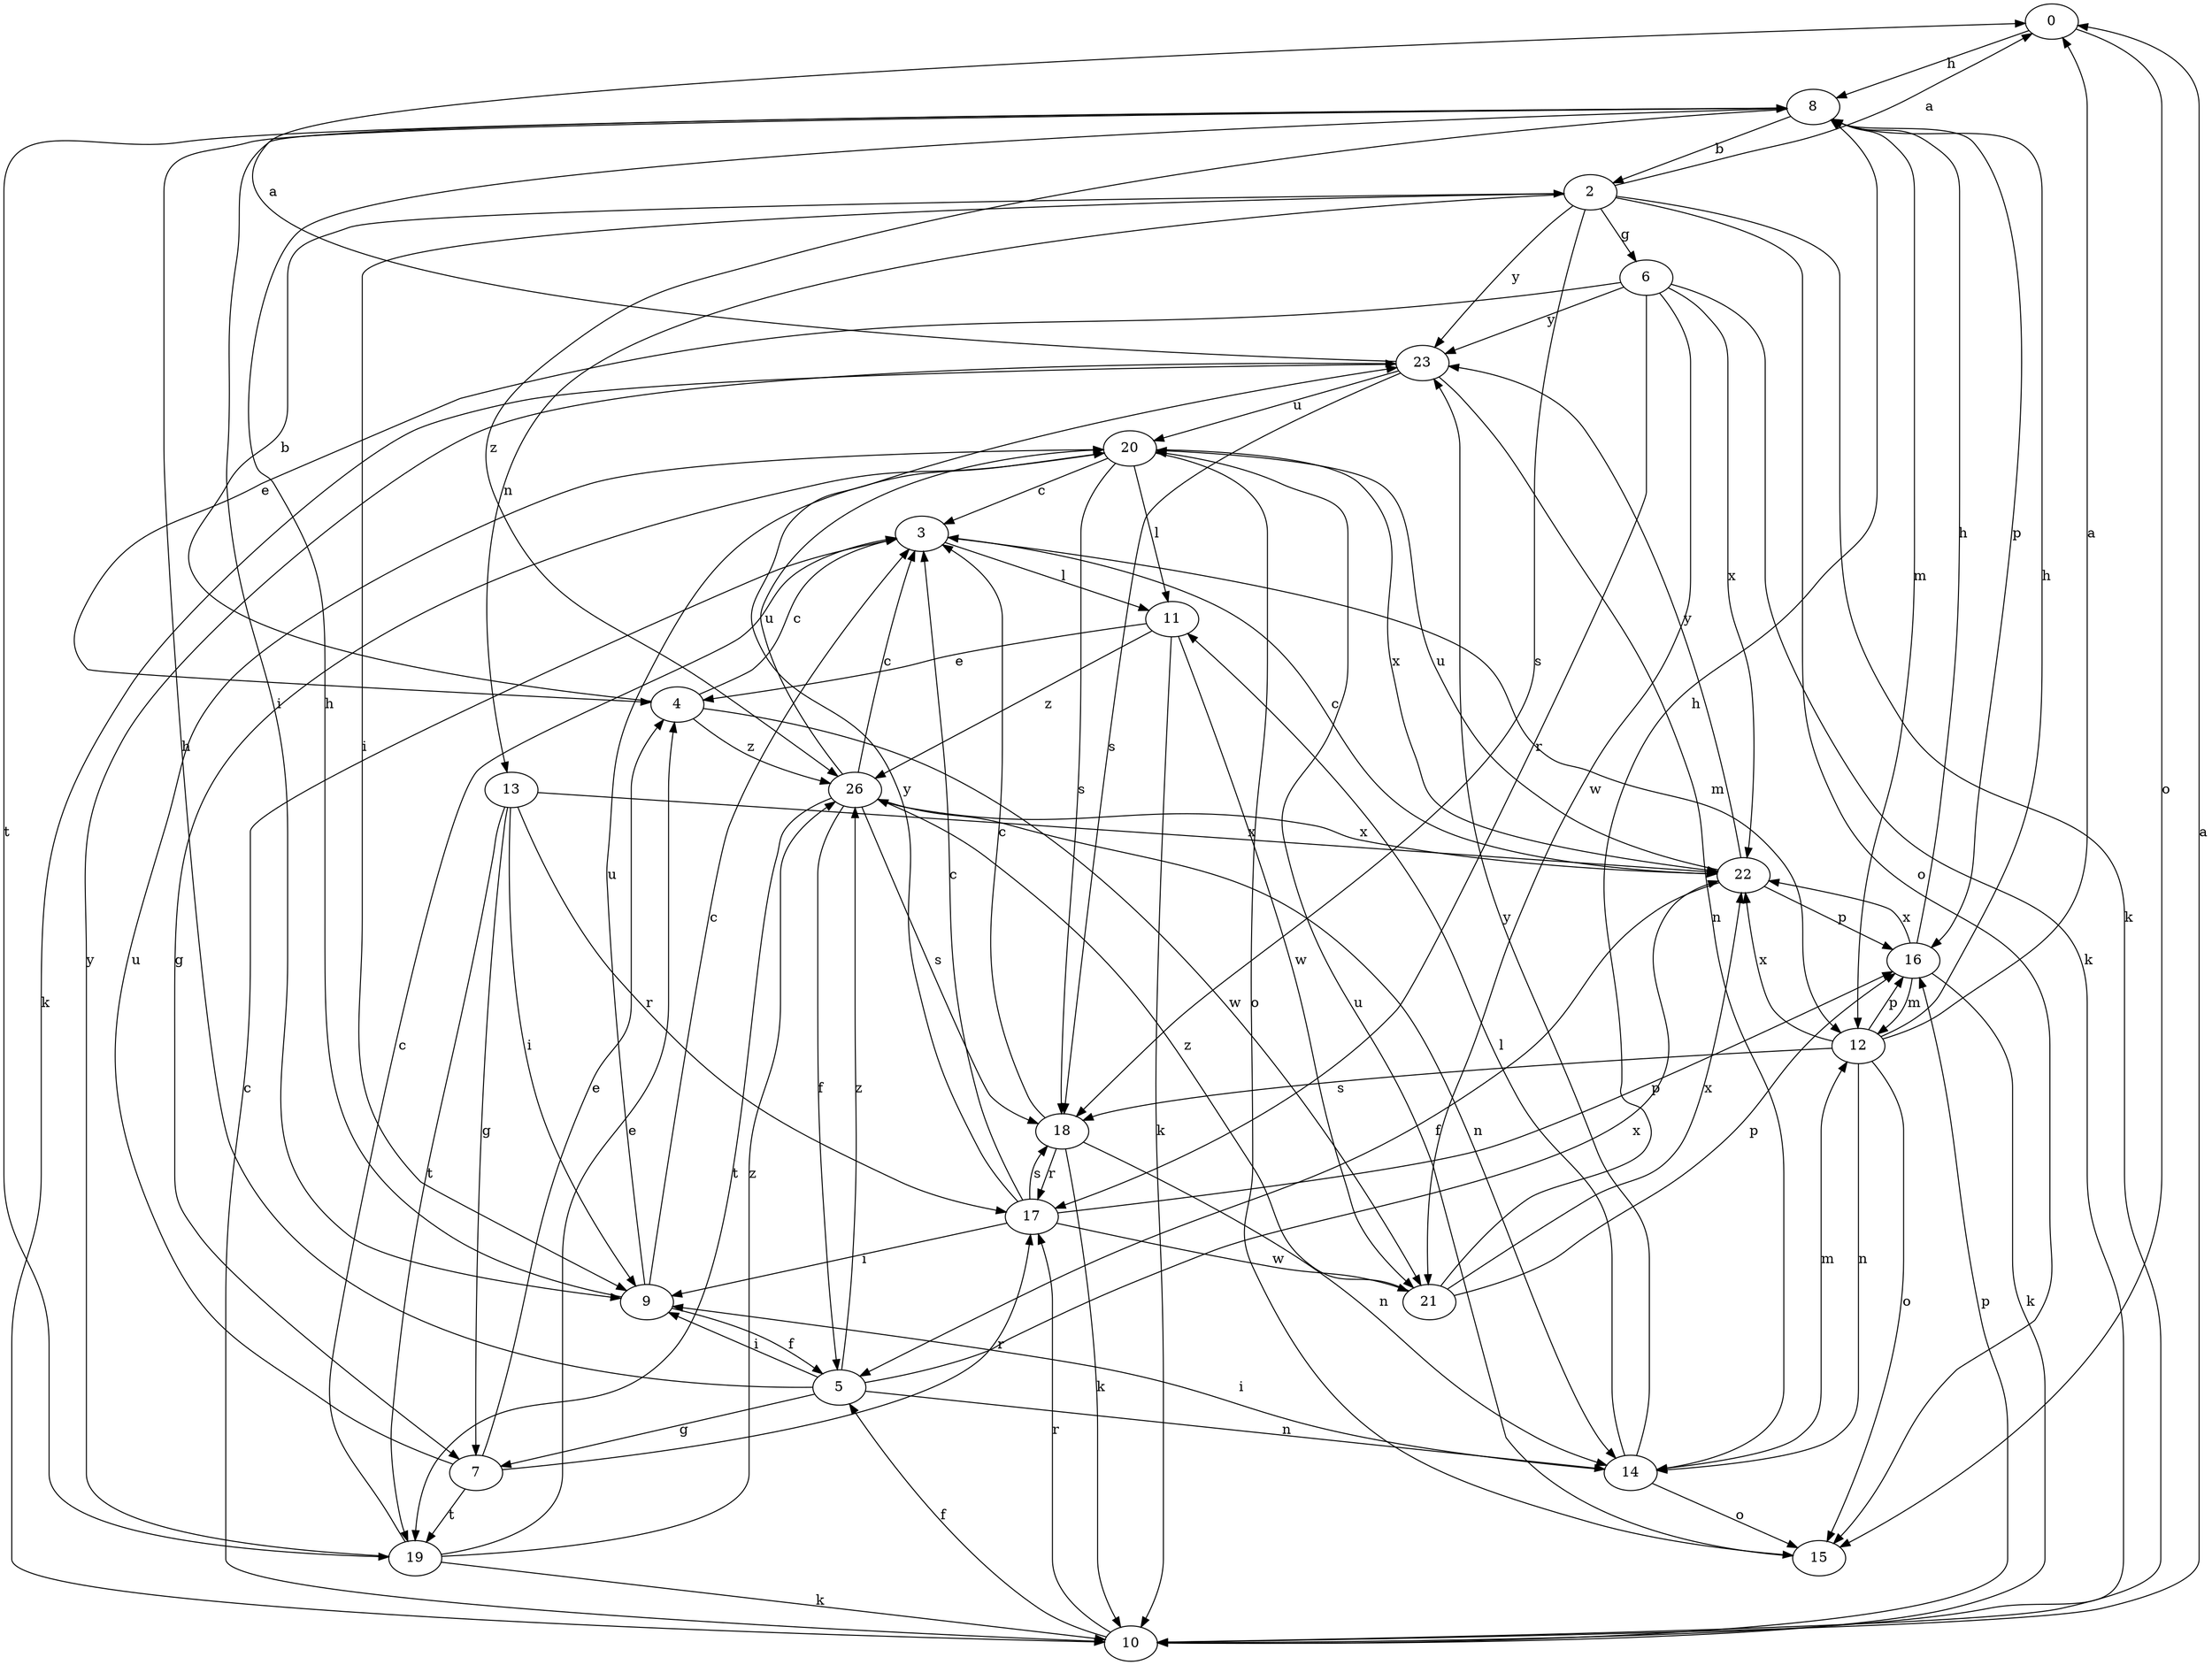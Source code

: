 strict digraph  {
0;
2;
3;
4;
5;
6;
7;
8;
9;
10;
11;
12;
13;
14;
15;
16;
17;
18;
19;
20;
21;
22;
23;
26;
0 -> 8  [label=h];
0 -> 15  [label=o];
2 -> 0  [label=a];
2 -> 6  [label=g];
2 -> 9  [label=i];
2 -> 10  [label=k];
2 -> 13  [label=n];
2 -> 15  [label=o];
2 -> 18  [label=s];
2 -> 23  [label=y];
3 -> 11  [label=l];
3 -> 12  [label=m];
4 -> 2  [label=b];
4 -> 3  [label=c];
4 -> 21  [label=w];
4 -> 26  [label=z];
5 -> 7  [label=g];
5 -> 8  [label=h];
5 -> 9  [label=i];
5 -> 14  [label=n];
5 -> 22  [label=x];
5 -> 26  [label=z];
6 -> 4  [label=e];
6 -> 10  [label=k];
6 -> 17  [label=r];
6 -> 21  [label=w];
6 -> 22  [label=x];
6 -> 23  [label=y];
7 -> 4  [label=e];
7 -> 17  [label=r];
7 -> 19  [label=t];
7 -> 20  [label=u];
8 -> 2  [label=b];
8 -> 9  [label=i];
8 -> 12  [label=m];
8 -> 16  [label=p];
8 -> 19  [label=t];
8 -> 26  [label=z];
9 -> 3  [label=c];
9 -> 5  [label=f];
9 -> 8  [label=h];
9 -> 20  [label=u];
10 -> 0  [label=a];
10 -> 3  [label=c];
10 -> 5  [label=f];
10 -> 16  [label=p];
10 -> 17  [label=r];
11 -> 4  [label=e];
11 -> 10  [label=k];
11 -> 21  [label=w];
11 -> 26  [label=z];
12 -> 0  [label=a];
12 -> 8  [label=h];
12 -> 14  [label=n];
12 -> 15  [label=o];
12 -> 16  [label=p];
12 -> 18  [label=s];
12 -> 22  [label=x];
13 -> 7  [label=g];
13 -> 9  [label=i];
13 -> 17  [label=r];
13 -> 19  [label=t];
13 -> 22  [label=x];
14 -> 9  [label=i];
14 -> 11  [label=l];
14 -> 12  [label=m];
14 -> 15  [label=o];
14 -> 23  [label=y];
15 -> 20  [label=u];
16 -> 8  [label=h];
16 -> 10  [label=k];
16 -> 12  [label=m];
16 -> 22  [label=x];
17 -> 3  [label=c];
17 -> 9  [label=i];
17 -> 16  [label=p];
17 -> 18  [label=s];
17 -> 21  [label=w];
17 -> 23  [label=y];
18 -> 3  [label=c];
18 -> 10  [label=k];
18 -> 14  [label=n];
18 -> 17  [label=r];
19 -> 3  [label=c];
19 -> 4  [label=e];
19 -> 10  [label=k];
19 -> 23  [label=y];
19 -> 26  [label=z];
20 -> 3  [label=c];
20 -> 7  [label=g];
20 -> 11  [label=l];
20 -> 15  [label=o];
20 -> 18  [label=s];
20 -> 22  [label=x];
21 -> 8  [label=h];
21 -> 16  [label=p];
21 -> 22  [label=x];
21 -> 26  [label=z];
22 -> 3  [label=c];
22 -> 5  [label=f];
22 -> 16  [label=p];
22 -> 20  [label=u];
22 -> 23  [label=y];
23 -> 0  [label=a];
23 -> 10  [label=k];
23 -> 14  [label=n];
23 -> 18  [label=s];
23 -> 20  [label=u];
26 -> 3  [label=c];
26 -> 5  [label=f];
26 -> 14  [label=n];
26 -> 18  [label=s];
26 -> 19  [label=t];
26 -> 20  [label=u];
26 -> 22  [label=x];
}

